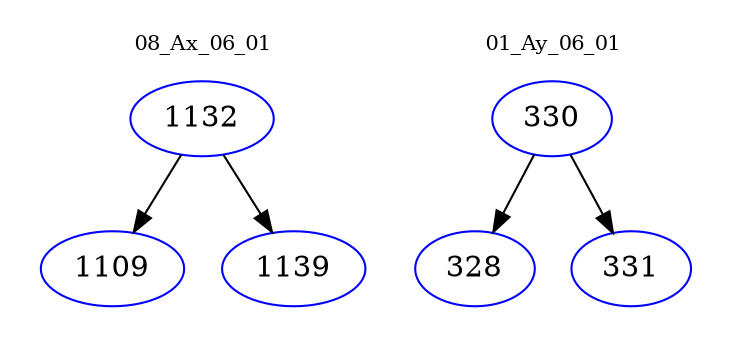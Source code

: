 digraph{
subgraph cluster_0 {
color = white
label = "08_Ax_06_01";
fontsize=10;
T0_1132 [label="1132", color="blue"]
T0_1132 -> T0_1109 [color="black"]
T0_1109 [label="1109", color="blue"]
T0_1132 -> T0_1139 [color="black"]
T0_1139 [label="1139", color="blue"]
}
subgraph cluster_1 {
color = white
label = "01_Ay_06_01";
fontsize=10;
T1_330 [label="330", color="blue"]
T1_330 -> T1_328 [color="black"]
T1_328 [label="328", color="blue"]
T1_330 -> T1_331 [color="black"]
T1_331 [label="331", color="blue"]
}
}
